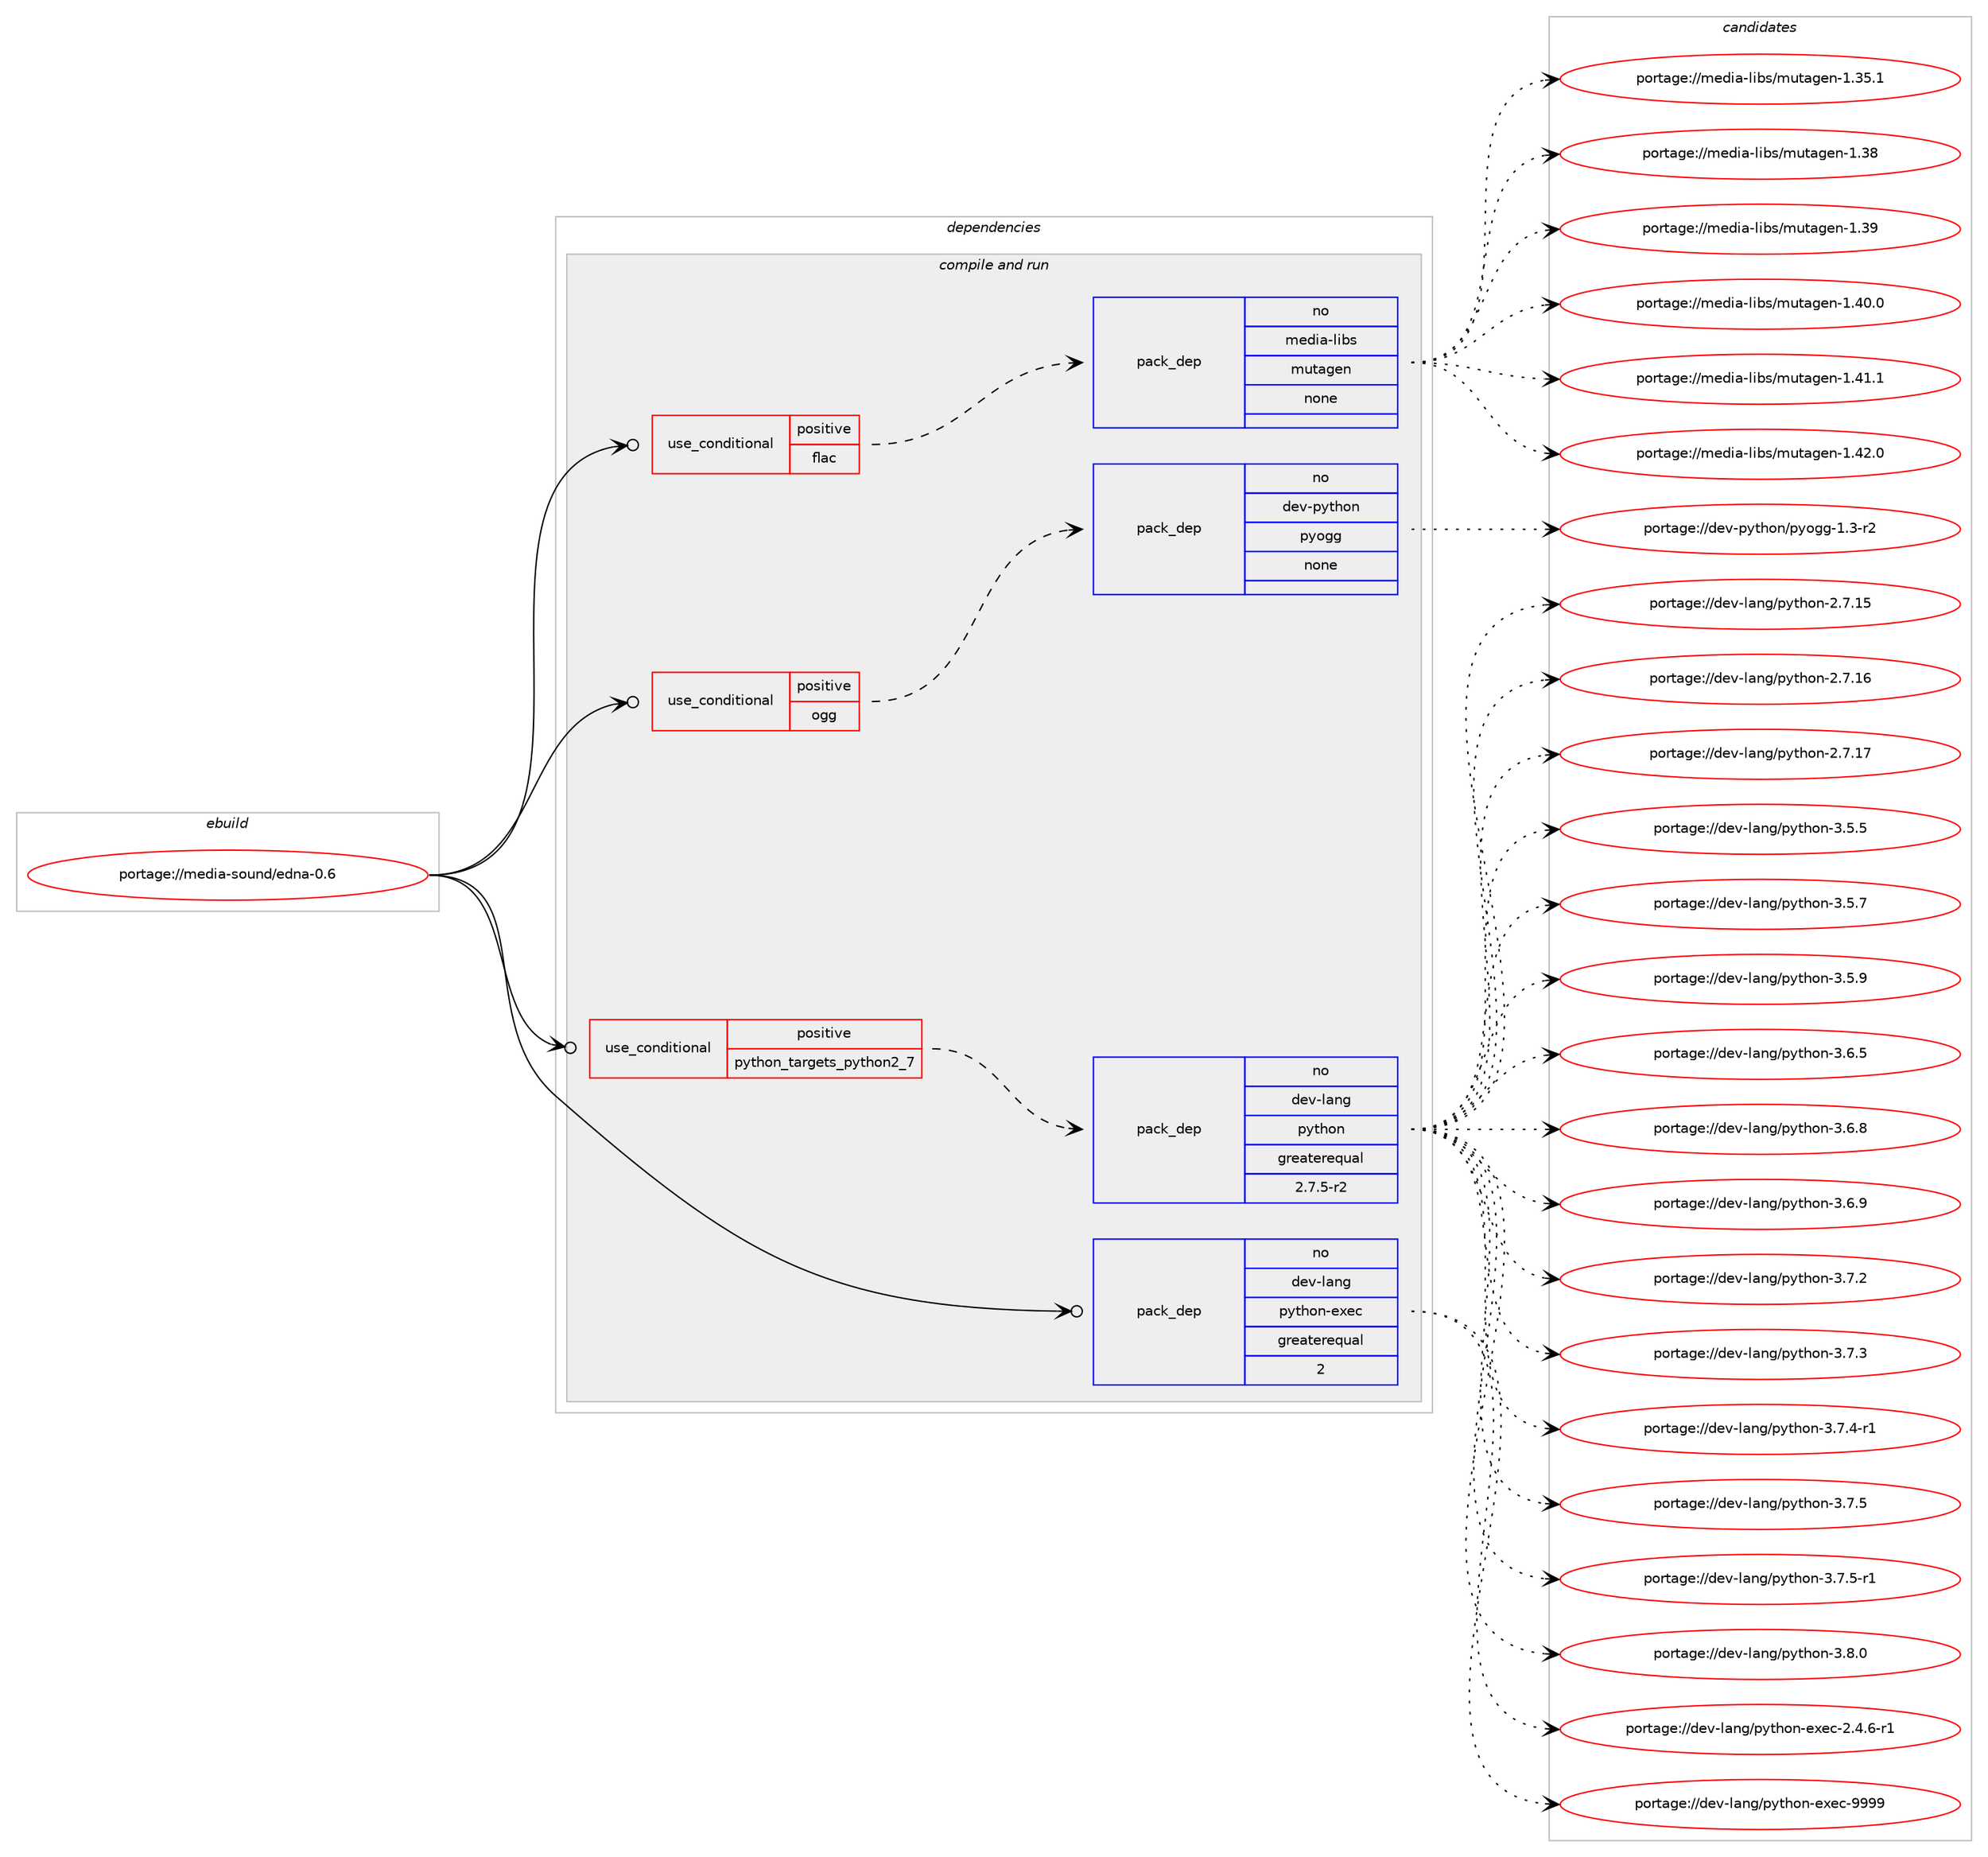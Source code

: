 digraph prolog {

# *************
# Graph options
# *************

newrank=true;
concentrate=true;
compound=true;
graph [rankdir=LR,fontname=Helvetica,fontsize=10,ranksep=1.5];#, ranksep=2.5, nodesep=0.2];
edge  [arrowhead=vee];
node  [fontname=Helvetica,fontsize=10];

# **********
# The ebuild
# **********

subgraph cluster_leftcol {
color=gray;
rank=same;
label=<<i>ebuild</i>>;
id [label="portage://media-sound/edna-0.6", color=red, width=4, href="../media-sound/edna-0.6.svg"];
}

# ****************
# The dependencies
# ****************

subgraph cluster_midcol {
color=gray;
label=<<i>dependencies</i>>;
subgraph cluster_compile {
fillcolor="#eeeeee";
style=filled;
label=<<i>compile</i>>;
}
subgraph cluster_compileandrun {
fillcolor="#eeeeee";
style=filled;
label=<<i>compile and run</i>>;
subgraph cond82371 {
dependency331468 [label=<<TABLE BORDER="0" CELLBORDER="1" CELLSPACING="0" CELLPADDING="4"><TR><TD ROWSPAN="3" CELLPADDING="10">use_conditional</TD></TR><TR><TD>positive</TD></TR><TR><TD>flac</TD></TR></TABLE>>, shape=none, color=red];
subgraph pack243654 {
dependency331469 [label=<<TABLE BORDER="0" CELLBORDER="1" CELLSPACING="0" CELLPADDING="4" WIDTH="220"><TR><TD ROWSPAN="6" CELLPADDING="30">pack_dep</TD></TR><TR><TD WIDTH="110">no</TD></TR><TR><TD>media-libs</TD></TR><TR><TD>mutagen</TD></TR><TR><TD>none</TD></TR><TR><TD></TD></TR></TABLE>>, shape=none, color=blue];
}
dependency331468:e -> dependency331469:w [weight=20,style="dashed",arrowhead="vee"];
}
id:e -> dependency331468:w [weight=20,style="solid",arrowhead="odotvee"];
subgraph cond82372 {
dependency331470 [label=<<TABLE BORDER="0" CELLBORDER="1" CELLSPACING="0" CELLPADDING="4"><TR><TD ROWSPAN="3" CELLPADDING="10">use_conditional</TD></TR><TR><TD>positive</TD></TR><TR><TD>ogg</TD></TR></TABLE>>, shape=none, color=red];
subgraph pack243655 {
dependency331471 [label=<<TABLE BORDER="0" CELLBORDER="1" CELLSPACING="0" CELLPADDING="4" WIDTH="220"><TR><TD ROWSPAN="6" CELLPADDING="30">pack_dep</TD></TR><TR><TD WIDTH="110">no</TD></TR><TR><TD>dev-python</TD></TR><TR><TD>pyogg</TD></TR><TR><TD>none</TD></TR><TR><TD></TD></TR></TABLE>>, shape=none, color=blue];
}
dependency331470:e -> dependency331471:w [weight=20,style="dashed",arrowhead="vee"];
}
id:e -> dependency331470:w [weight=20,style="solid",arrowhead="odotvee"];
subgraph cond82373 {
dependency331472 [label=<<TABLE BORDER="0" CELLBORDER="1" CELLSPACING="0" CELLPADDING="4"><TR><TD ROWSPAN="3" CELLPADDING="10">use_conditional</TD></TR><TR><TD>positive</TD></TR><TR><TD>python_targets_python2_7</TD></TR></TABLE>>, shape=none, color=red];
subgraph pack243656 {
dependency331473 [label=<<TABLE BORDER="0" CELLBORDER="1" CELLSPACING="0" CELLPADDING="4" WIDTH="220"><TR><TD ROWSPAN="6" CELLPADDING="30">pack_dep</TD></TR><TR><TD WIDTH="110">no</TD></TR><TR><TD>dev-lang</TD></TR><TR><TD>python</TD></TR><TR><TD>greaterequal</TD></TR><TR><TD>2.7.5-r2</TD></TR></TABLE>>, shape=none, color=blue];
}
dependency331472:e -> dependency331473:w [weight=20,style="dashed",arrowhead="vee"];
}
id:e -> dependency331472:w [weight=20,style="solid",arrowhead="odotvee"];
subgraph pack243657 {
dependency331474 [label=<<TABLE BORDER="0" CELLBORDER="1" CELLSPACING="0" CELLPADDING="4" WIDTH="220"><TR><TD ROWSPAN="6" CELLPADDING="30">pack_dep</TD></TR><TR><TD WIDTH="110">no</TD></TR><TR><TD>dev-lang</TD></TR><TR><TD>python-exec</TD></TR><TR><TD>greaterequal</TD></TR><TR><TD>2</TD></TR></TABLE>>, shape=none, color=blue];
}
id:e -> dependency331474:w [weight=20,style="solid",arrowhead="odotvee"];
}
subgraph cluster_run {
fillcolor="#eeeeee";
style=filled;
label=<<i>run</i>>;
}
}

# **************
# The candidates
# **************

subgraph cluster_choices {
rank=same;
color=gray;
label=<<i>candidates</i>>;

subgraph choice243654 {
color=black;
nodesep=1;
choiceportage109101100105974510810598115471091171169710310111045494651534649 [label="portage://media-libs/mutagen-1.35.1", color=red, width=4,href="../media-libs/mutagen-1.35.1.svg"];
choiceportage10910110010597451081059811547109117116971031011104549465156 [label="portage://media-libs/mutagen-1.38", color=red, width=4,href="../media-libs/mutagen-1.38.svg"];
choiceportage10910110010597451081059811547109117116971031011104549465157 [label="portage://media-libs/mutagen-1.39", color=red, width=4,href="../media-libs/mutagen-1.39.svg"];
choiceportage109101100105974510810598115471091171169710310111045494652484648 [label="portage://media-libs/mutagen-1.40.0", color=red, width=4,href="../media-libs/mutagen-1.40.0.svg"];
choiceportage109101100105974510810598115471091171169710310111045494652494649 [label="portage://media-libs/mutagen-1.41.1", color=red, width=4,href="../media-libs/mutagen-1.41.1.svg"];
choiceportage109101100105974510810598115471091171169710310111045494652504648 [label="portage://media-libs/mutagen-1.42.0", color=red, width=4,href="../media-libs/mutagen-1.42.0.svg"];
dependency331469:e -> choiceportage109101100105974510810598115471091171169710310111045494651534649:w [style=dotted,weight="100"];
dependency331469:e -> choiceportage10910110010597451081059811547109117116971031011104549465156:w [style=dotted,weight="100"];
dependency331469:e -> choiceportage10910110010597451081059811547109117116971031011104549465157:w [style=dotted,weight="100"];
dependency331469:e -> choiceportage109101100105974510810598115471091171169710310111045494652484648:w [style=dotted,weight="100"];
dependency331469:e -> choiceportage109101100105974510810598115471091171169710310111045494652494649:w [style=dotted,weight="100"];
dependency331469:e -> choiceportage109101100105974510810598115471091171169710310111045494652504648:w [style=dotted,weight="100"];
}
subgraph choice243655 {
color=black;
nodesep=1;
choiceportage1001011184511212111610411111047112121111103103454946514511450 [label="portage://dev-python/pyogg-1.3-r2", color=red, width=4,href="../dev-python/pyogg-1.3-r2.svg"];
dependency331471:e -> choiceportage1001011184511212111610411111047112121111103103454946514511450:w [style=dotted,weight="100"];
}
subgraph choice243656 {
color=black;
nodesep=1;
choiceportage10010111845108971101034711212111610411111045504655464953 [label="portage://dev-lang/python-2.7.15", color=red, width=4,href="../dev-lang/python-2.7.15.svg"];
choiceportage10010111845108971101034711212111610411111045504655464954 [label="portage://dev-lang/python-2.7.16", color=red, width=4,href="../dev-lang/python-2.7.16.svg"];
choiceportage10010111845108971101034711212111610411111045504655464955 [label="portage://dev-lang/python-2.7.17", color=red, width=4,href="../dev-lang/python-2.7.17.svg"];
choiceportage100101118451089711010347112121116104111110455146534653 [label="portage://dev-lang/python-3.5.5", color=red, width=4,href="../dev-lang/python-3.5.5.svg"];
choiceportage100101118451089711010347112121116104111110455146534655 [label="portage://dev-lang/python-3.5.7", color=red, width=4,href="../dev-lang/python-3.5.7.svg"];
choiceportage100101118451089711010347112121116104111110455146534657 [label="portage://dev-lang/python-3.5.9", color=red, width=4,href="../dev-lang/python-3.5.9.svg"];
choiceportage100101118451089711010347112121116104111110455146544653 [label="portage://dev-lang/python-3.6.5", color=red, width=4,href="../dev-lang/python-3.6.5.svg"];
choiceportage100101118451089711010347112121116104111110455146544656 [label="portage://dev-lang/python-3.6.8", color=red, width=4,href="../dev-lang/python-3.6.8.svg"];
choiceportage100101118451089711010347112121116104111110455146544657 [label="portage://dev-lang/python-3.6.9", color=red, width=4,href="../dev-lang/python-3.6.9.svg"];
choiceportage100101118451089711010347112121116104111110455146554650 [label="portage://dev-lang/python-3.7.2", color=red, width=4,href="../dev-lang/python-3.7.2.svg"];
choiceportage100101118451089711010347112121116104111110455146554651 [label="portage://dev-lang/python-3.7.3", color=red, width=4,href="../dev-lang/python-3.7.3.svg"];
choiceportage1001011184510897110103471121211161041111104551465546524511449 [label="portage://dev-lang/python-3.7.4-r1", color=red, width=4,href="../dev-lang/python-3.7.4-r1.svg"];
choiceportage100101118451089711010347112121116104111110455146554653 [label="portage://dev-lang/python-3.7.5", color=red, width=4,href="../dev-lang/python-3.7.5.svg"];
choiceportage1001011184510897110103471121211161041111104551465546534511449 [label="portage://dev-lang/python-3.7.5-r1", color=red, width=4,href="../dev-lang/python-3.7.5-r1.svg"];
choiceportage100101118451089711010347112121116104111110455146564648 [label="portage://dev-lang/python-3.8.0", color=red, width=4,href="../dev-lang/python-3.8.0.svg"];
dependency331473:e -> choiceportage10010111845108971101034711212111610411111045504655464953:w [style=dotted,weight="100"];
dependency331473:e -> choiceportage10010111845108971101034711212111610411111045504655464954:w [style=dotted,weight="100"];
dependency331473:e -> choiceportage10010111845108971101034711212111610411111045504655464955:w [style=dotted,weight="100"];
dependency331473:e -> choiceportage100101118451089711010347112121116104111110455146534653:w [style=dotted,weight="100"];
dependency331473:e -> choiceportage100101118451089711010347112121116104111110455146534655:w [style=dotted,weight="100"];
dependency331473:e -> choiceportage100101118451089711010347112121116104111110455146534657:w [style=dotted,weight="100"];
dependency331473:e -> choiceportage100101118451089711010347112121116104111110455146544653:w [style=dotted,weight="100"];
dependency331473:e -> choiceportage100101118451089711010347112121116104111110455146544656:w [style=dotted,weight="100"];
dependency331473:e -> choiceportage100101118451089711010347112121116104111110455146544657:w [style=dotted,weight="100"];
dependency331473:e -> choiceportage100101118451089711010347112121116104111110455146554650:w [style=dotted,weight="100"];
dependency331473:e -> choiceportage100101118451089711010347112121116104111110455146554651:w [style=dotted,weight="100"];
dependency331473:e -> choiceportage1001011184510897110103471121211161041111104551465546524511449:w [style=dotted,weight="100"];
dependency331473:e -> choiceportage100101118451089711010347112121116104111110455146554653:w [style=dotted,weight="100"];
dependency331473:e -> choiceportage1001011184510897110103471121211161041111104551465546534511449:w [style=dotted,weight="100"];
dependency331473:e -> choiceportage100101118451089711010347112121116104111110455146564648:w [style=dotted,weight="100"];
}
subgraph choice243657 {
color=black;
nodesep=1;
choiceportage10010111845108971101034711212111610411111045101120101994550465246544511449 [label="portage://dev-lang/python-exec-2.4.6-r1", color=red, width=4,href="../dev-lang/python-exec-2.4.6-r1.svg"];
choiceportage10010111845108971101034711212111610411111045101120101994557575757 [label="portage://dev-lang/python-exec-9999", color=red, width=4,href="../dev-lang/python-exec-9999.svg"];
dependency331474:e -> choiceportage10010111845108971101034711212111610411111045101120101994550465246544511449:w [style=dotted,weight="100"];
dependency331474:e -> choiceportage10010111845108971101034711212111610411111045101120101994557575757:w [style=dotted,weight="100"];
}
}

}
